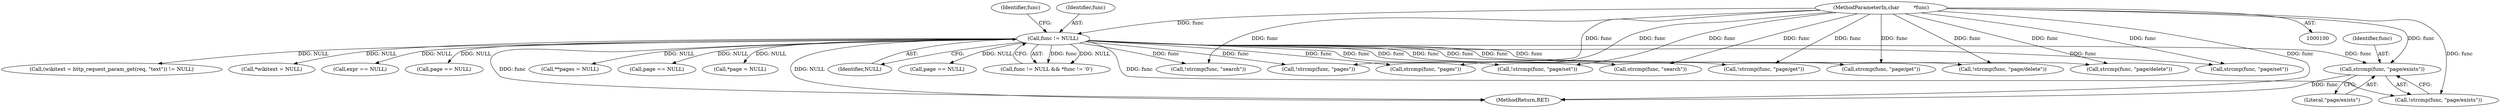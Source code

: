 digraph "0_didiwiki_5e5c796617e1712905dc5462b94bd5e6c08d15ea_0@API" {
"1000241" [label="(Call,strcmp(func, \"page/exists\"))"];
"1000103" [label="(MethodParameterIn,char         *func)"];
"1000107" [label="(Call,func != NULL)"];
"1000367" [label="(MethodReturn,RET)"];
"1000302" [label="(Call,expr == NULL)"];
"1000284" [label="(Call,!strcmp(func, \"search\"))"];
"1000112" [label="(Identifier,func)"];
"1000157" [label="(Call,!strcmp(func, \"page/set\"))"];
"1000202" [label="(Call,!strcmp(func, \"page/delete\"))"];
"1000163" [label="(Call,*wikitext = NULL)"];
"1000108" [label="(Identifier,func)"];
"1000116" [label="(Call,!strcmp(func, \"page/get\"))"];
"1000280" [label="(Call,!strcmp(func, \"pages\"))"];
"1000128" [label="(Call,page == NULL)"];
"1000281" [label="(Call,strcmp(func, \"pages\"))"];
"1000290" [label="(Call,**pages = NULL)"];
"1000285" [label="(Call,strcmp(func, \"search\"))"];
"1000117" [label="(Call,strcmp(func, \"page/get\"))"];
"1000214" [label="(Call,page == NULL)"];
"1000167" [label="(Call,*page = NULL)"];
"1000203" [label="(Call,strcmp(func, \"page/delete\"))"];
"1000158" [label="(Call,strcmp(func, \"page/set\"))"];
"1000243" [label="(Literal,\"page/exists\")"];
"1000242" [label="(Identifier,func)"];
"1000103" [label="(MethodParameterIn,char         *func)"];
"1000241" [label="(Call,strcmp(func, \"page/exists\"))"];
"1000109" [label="(Identifier,NULL)"];
"1000107" [label="(Call,func != NULL)"];
"1000252" [label="(Call,page == NULL)"];
"1000106" [label="(Call,func != NULL && *func != '\0')"];
"1000172" [label="(Call,(wikitext = http_request_param_get(req, \"text\")) != NULL)"];
"1000240" [label="(Call,!strcmp(func, \"page/exists\"))"];
"1000241" -> "1000240"  [label="AST: "];
"1000241" -> "1000243"  [label="CFG: "];
"1000242" -> "1000241"  [label="AST: "];
"1000243" -> "1000241"  [label="AST: "];
"1000240" -> "1000241"  [label="CFG: "];
"1000241" -> "1000367"  [label="DDG: func"];
"1000103" -> "1000241"  [label="DDG: func"];
"1000107" -> "1000241"  [label="DDG: func"];
"1000103" -> "1000100"  [label="AST: "];
"1000103" -> "1000367"  [label="DDG: func"];
"1000103" -> "1000107"  [label="DDG: func"];
"1000103" -> "1000116"  [label="DDG: func"];
"1000103" -> "1000117"  [label="DDG: func"];
"1000103" -> "1000157"  [label="DDG: func"];
"1000103" -> "1000158"  [label="DDG: func"];
"1000103" -> "1000202"  [label="DDG: func"];
"1000103" -> "1000203"  [label="DDG: func"];
"1000103" -> "1000240"  [label="DDG: func"];
"1000103" -> "1000280"  [label="DDG: func"];
"1000103" -> "1000281"  [label="DDG: func"];
"1000103" -> "1000284"  [label="DDG: func"];
"1000103" -> "1000285"  [label="DDG: func"];
"1000107" -> "1000106"  [label="AST: "];
"1000107" -> "1000109"  [label="CFG: "];
"1000108" -> "1000107"  [label="AST: "];
"1000109" -> "1000107"  [label="AST: "];
"1000112" -> "1000107"  [label="CFG: "];
"1000106" -> "1000107"  [label="CFG: "];
"1000107" -> "1000367"  [label="DDG: func"];
"1000107" -> "1000367"  [label="DDG: NULL"];
"1000107" -> "1000106"  [label="DDG: func"];
"1000107" -> "1000106"  [label="DDG: NULL"];
"1000107" -> "1000116"  [label="DDG: func"];
"1000107" -> "1000117"  [label="DDG: func"];
"1000107" -> "1000128"  [label="DDG: NULL"];
"1000107" -> "1000157"  [label="DDG: func"];
"1000107" -> "1000158"  [label="DDG: func"];
"1000107" -> "1000163"  [label="DDG: NULL"];
"1000107" -> "1000167"  [label="DDG: NULL"];
"1000107" -> "1000172"  [label="DDG: NULL"];
"1000107" -> "1000202"  [label="DDG: func"];
"1000107" -> "1000203"  [label="DDG: func"];
"1000107" -> "1000214"  [label="DDG: NULL"];
"1000107" -> "1000240"  [label="DDG: func"];
"1000107" -> "1000252"  [label="DDG: NULL"];
"1000107" -> "1000280"  [label="DDG: func"];
"1000107" -> "1000281"  [label="DDG: func"];
"1000107" -> "1000284"  [label="DDG: func"];
"1000107" -> "1000285"  [label="DDG: func"];
"1000107" -> "1000290"  [label="DDG: NULL"];
"1000107" -> "1000302"  [label="DDG: NULL"];
}
